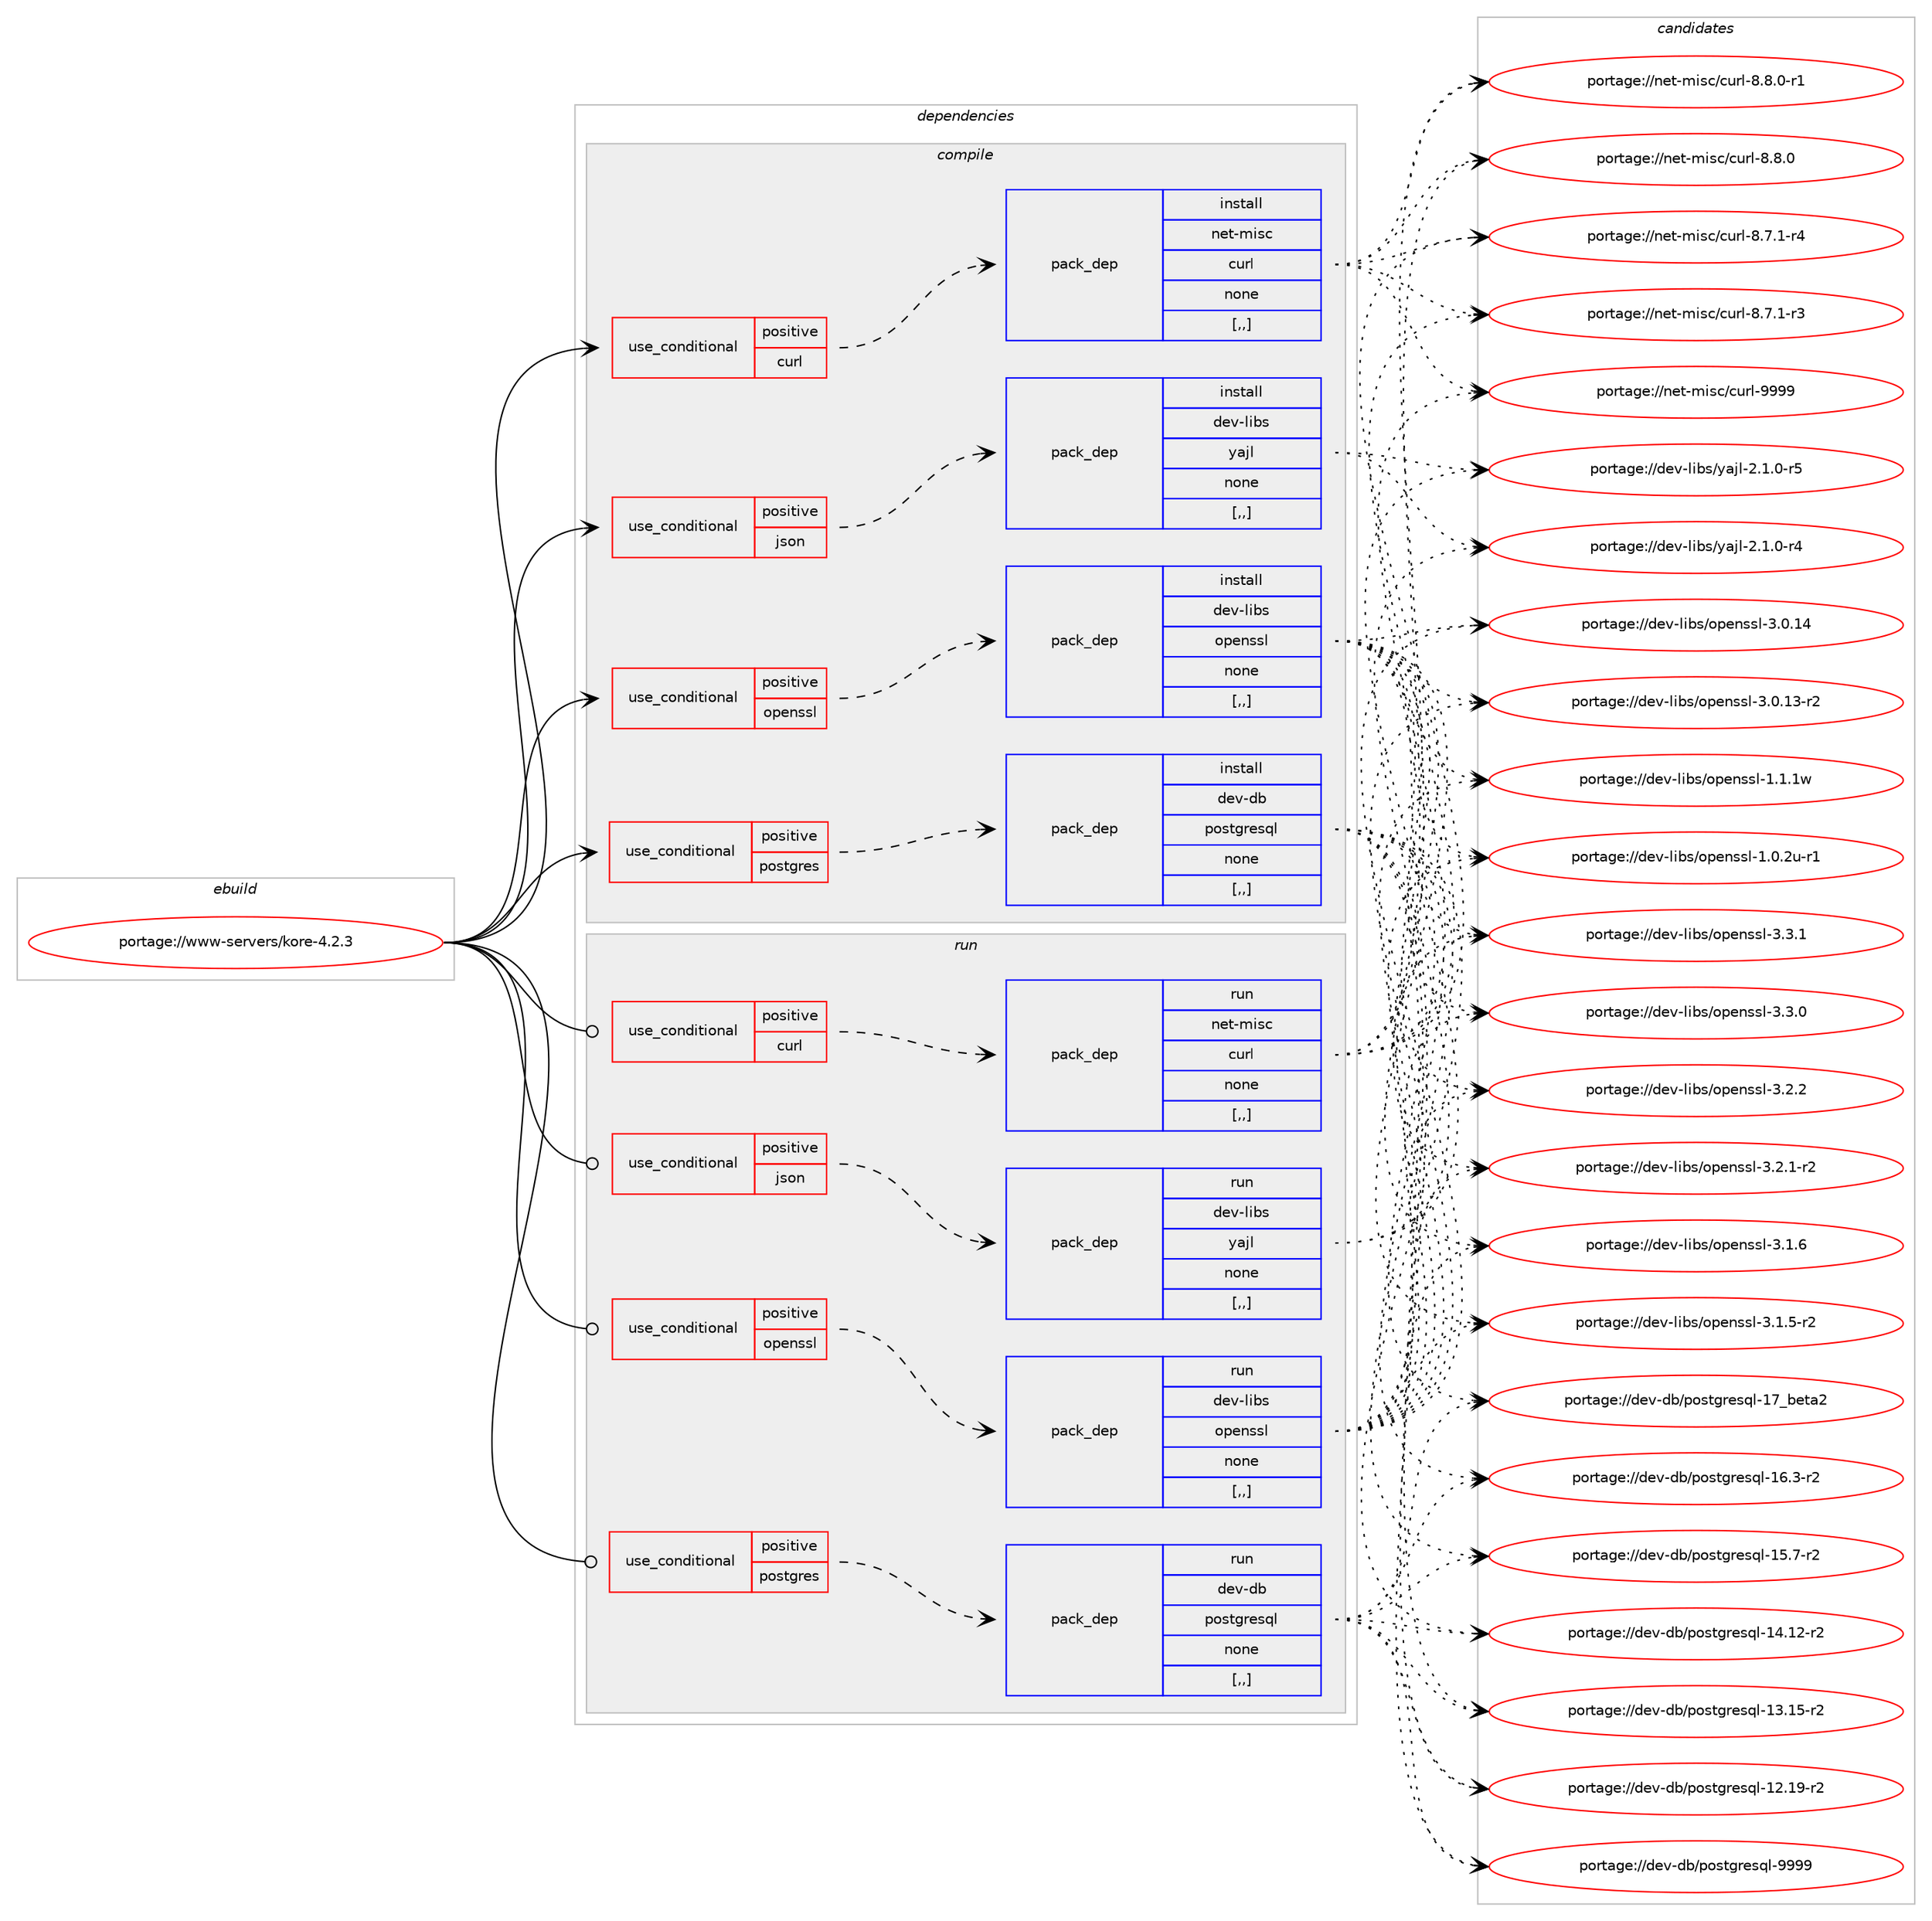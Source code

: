 digraph prolog {

# *************
# Graph options
# *************

newrank=true;
concentrate=true;
compound=true;
graph [rankdir=LR,fontname=Helvetica,fontsize=10,ranksep=1.5];#, ranksep=2.5, nodesep=0.2];
edge  [arrowhead=vee];
node  [fontname=Helvetica,fontsize=10];

# **********
# The ebuild
# **********

subgraph cluster_leftcol {
color=gray;
label=<<i>ebuild</i>>;
id [label="portage://www-servers/kore-4.2.3", color=red, width=4, href="../www-servers/kore-4.2.3.svg"];
}

# ****************
# The dependencies
# ****************

subgraph cluster_midcol {
color=gray;
label=<<i>dependencies</i>>;
subgraph cluster_compile {
fillcolor="#eeeeee";
style=filled;
label=<<i>compile</i>>;
subgraph cond119892 {
dependency450467 [label=<<TABLE BORDER="0" CELLBORDER="1" CELLSPACING="0" CELLPADDING="4"><TR><TD ROWSPAN="3" CELLPADDING="10">use_conditional</TD></TR><TR><TD>positive</TD></TR><TR><TD>curl</TD></TR></TABLE>>, shape=none, color=red];
subgraph pack327209 {
dependency450468 [label=<<TABLE BORDER="0" CELLBORDER="1" CELLSPACING="0" CELLPADDING="4" WIDTH="220"><TR><TD ROWSPAN="6" CELLPADDING="30">pack_dep</TD></TR><TR><TD WIDTH="110">install</TD></TR><TR><TD>net-misc</TD></TR><TR><TD>curl</TD></TR><TR><TD>none</TD></TR><TR><TD>[,,]</TD></TR></TABLE>>, shape=none, color=blue];
}
dependency450467:e -> dependency450468:w [weight=20,style="dashed",arrowhead="vee"];
}
id:e -> dependency450467:w [weight=20,style="solid",arrowhead="vee"];
subgraph cond119893 {
dependency450469 [label=<<TABLE BORDER="0" CELLBORDER="1" CELLSPACING="0" CELLPADDING="4"><TR><TD ROWSPAN="3" CELLPADDING="10">use_conditional</TD></TR><TR><TD>positive</TD></TR><TR><TD>json</TD></TR></TABLE>>, shape=none, color=red];
subgraph pack327210 {
dependency450470 [label=<<TABLE BORDER="0" CELLBORDER="1" CELLSPACING="0" CELLPADDING="4" WIDTH="220"><TR><TD ROWSPAN="6" CELLPADDING="30">pack_dep</TD></TR><TR><TD WIDTH="110">install</TD></TR><TR><TD>dev-libs</TD></TR><TR><TD>yajl</TD></TR><TR><TD>none</TD></TR><TR><TD>[,,]</TD></TR></TABLE>>, shape=none, color=blue];
}
dependency450469:e -> dependency450470:w [weight=20,style="dashed",arrowhead="vee"];
}
id:e -> dependency450469:w [weight=20,style="solid",arrowhead="vee"];
subgraph cond119894 {
dependency450471 [label=<<TABLE BORDER="0" CELLBORDER="1" CELLSPACING="0" CELLPADDING="4"><TR><TD ROWSPAN="3" CELLPADDING="10">use_conditional</TD></TR><TR><TD>positive</TD></TR><TR><TD>openssl</TD></TR></TABLE>>, shape=none, color=red];
subgraph pack327211 {
dependency450472 [label=<<TABLE BORDER="0" CELLBORDER="1" CELLSPACING="0" CELLPADDING="4" WIDTH="220"><TR><TD ROWSPAN="6" CELLPADDING="30">pack_dep</TD></TR><TR><TD WIDTH="110">install</TD></TR><TR><TD>dev-libs</TD></TR><TR><TD>openssl</TD></TR><TR><TD>none</TD></TR><TR><TD>[,,]</TD></TR></TABLE>>, shape=none, color=blue];
}
dependency450471:e -> dependency450472:w [weight=20,style="dashed",arrowhead="vee"];
}
id:e -> dependency450471:w [weight=20,style="solid",arrowhead="vee"];
subgraph cond119895 {
dependency450473 [label=<<TABLE BORDER="0" CELLBORDER="1" CELLSPACING="0" CELLPADDING="4"><TR><TD ROWSPAN="3" CELLPADDING="10">use_conditional</TD></TR><TR><TD>positive</TD></TR><TR><TD>postgres</TD></TR></TABLE>>, shape=none, color=red];
subgraph pack327212 {
dependency450474 [label=<<TABLE BORDER="0" CELLBORDER="1" CELLSPACING="0" CELLPADDING="4" WIDTH="220"><TR><TD ROWSPAN="6" CELLPADDING="30">pack_dep</TD></TR><TR><TD WIDTH="110">install</TD></TR><TR><TD>dev-db</TD></TR><TR><TD>postgresql</TD></TR><TR><TD>none</TD></TR><TR><TD>[,,]</TD></TR></TABLE>>, shape=none, color=blue];
}
dependency450473:e -> dependency450474:w [weight=20,style="dashed",arrowhead="vee"];
}
id:e -> dependency450473:w [weight=20,style="solid",arrowhead="vee"];
}
subgraph cluster_compileandrun {
fillcolor="#eeeeee";
style=filled;
label=<<i>compile and run</i>>;
}
subgraph cluster_run {
fillcolor="#eeeeee";
style=filled;
label=<<i>run</i>>;
subgraph cond119896 {
dependency450475 [label=<<TABLE BORDER="0" CELLBORDER="1" CELLSPACING="0" CELLPADDING="4"><TR><TD ROWSPAN="3" CELLPADDING="10">use_conditional</TD></TR><TR><TD>positive</TD></TR><TR><TD>curl</TD></TR></TABLE>>, shape=none, color=red];
subgraph pack327213 {
dependency450476 [label=<<TABLE BORDER="0" CELLBORDER="1" CELLSPACING="0" CELLPADDING="4" WIDTH="220"><TR><TD ROWSPAN="6" CELLPADDING="30">pack_dep</TD></TR><TR><TD WIDTH="110">run</TD></TR><TR><TD>net-misc</TD></TR><TR><TD>curl</TD></TR><TR><TD>none</TD></TR><TR><TD>[,,]</TD></TR></TABLE>>, shape=none, color=blue];
}
dependency450475:e -> dependency450476:w [weight=20,style="dashed",arrowhead="vee"];
}
id:e -> dependency450475:w [weight=20,style="solid",arrowhead="odot"];
subgraph cond119897 {
dependency450477 [label=<<TABLE BORDER="0" CELLBORDER="1" CELLSPACING="0" CELLPADDING="4"><TR><TD ROWSPAN="3" CELLPADDING="10">use_conditional</TD></TR><TR><TD>positive</TD></TR><TR><TD>json</TD></TR></TABLE>>, shape=none, color=red];
subgraph pack327214 {
dependency450478 [label=<<TABLE BORDER="0" CELLBORDER="1" CELLSPACING="0" CELLPADDING="4" WIDTH="220"><TR><TD ROWSPAN="6" CELLPADDING="30">pack_dep</TD></TR><TR><TD WIDTH="110">run</TD></TR><TR><TD>dev-libs</TD></TR><TR><TD>yajl</TD></TR><TR><TD>none</TD></TR><TR><TD>[,,]</TD></TR></TABLE>>, shape=none, color=blue];
}
dependency450477:e -> dependency450478:w [weight=20,style="dashed",arrowhead="vee"];
}
id:e -> dependency450477:w [weight=20,style="solid",arrowhead="odot"];
subgraph cond119898 {
dependency450479 [label=<<TABLE BORDER="0" CELLBORDER="1" CELLSPACING="0" CELLPADDING="4"><TR><TD ROWSPAN="3" CELLPADDING="10">use_conditional</TD></TR><TR><TD>positive</TD></TR><TR><TD>openssl</TD></TR></TABLE>>, shape=none, color=red];
subgraph pack327215 {
dependency450480 [label=<<TABLE BORDER="0" CELLBORDER="1" CELLSPACING="0" CELLPADDING="4" WIDTH="220"><TR><TD ROWSPAN="6" CELLPADDING="30">pack_dep</TD></TR><TR><TD WIDTH="110">run</TD></TR><TR><TD>dev-libs</TD></TR><TR><TD>openssl</TD></TR><TR><TD>none</TD></TR><TR><TD>[,,]</TD></TR></TABLE>>, shape=none, color=blue];
}
dependency450479:e -> dependency450480:w [weight=20,style="dashed",arrowhead="vee"];
}
id:e -> dependency450479:w [weight=20,style="solid",arrowhead="odot"];
subgraph cond119899 {
dependency450481 [label=<<TABLE BORDER="0" CELLBORDER="1" CELLSPACING="0" CELLPADDING="4"><TR><TD ROWSPAN="3" CELLPADDING="10">use_conditional</TD></TR><TR><TD>positive</TD></TR><TR><TD>postgres</TD></TR></TABLE>>, shape=none, color=red];
subgraph pack327216 {
dependency450482 [label=<<TABLE BORDER="0" CELLBORDER="1" CELLSPACING="0" CELLPADDING="4" WIDTH="220"><TR><TD ROWSPAN="6" CELLPADDING="30">pack_dep</TD></TR><TR><TD WIDTH="110">run</TD></TR><TR><TD>dev-db</TD></TR><TR><TD>postgresql</TD></TR><TR><TD>none</TD></TR><TR><TD>[,,]</TD></TR></TABLE>>, shape=none, color=blue];
}
dependency450481:e -> dependency450482:w [weight=20,style="dashed",arrowhead="vee"];
}
id:e -> dependency450481:w [weight=20,style="solid",arrowhead="odot"];
}
}

# **************
# The candidates
# **************

subgraph cluster_choices {
rank=same;
color=gray;
label=<<i>candidates</i>>;

subgraph choice327209 {
color=black;
nodesep=1;
choice110101116451091051159947991171141084557575757 [label="portage://net-misc/curl-9999", color=red, width=4,href="../net-misc/curl-9999.svg"];
choice110101116451091051159947991171141084556465646484511449 [label="portage://net-misc/curl-8.8.0-r1", color=red, width=4,href="../net-misc/curl-8.8.0-r1.svg"];
choice11010111645109105115994799117114108455646564648 [label="portage://net-misc/curl-8.8.0", color=red, width=4,href="../net-misc/curl-8.8.0.svg"];
choice110101116451091051159947991171141084556465546494511452 [label="portage://net-misc/curl-8.7.1-r4", color=red, width=4,href="../net-misc/curl-8.7.1-r4.svg"];
choice110101116451091051159947991171141084556465546494511451 [label="portage://net-misc/curl-8.7.1-r3", color=red, width=4,href="../net-misc/curl-8.7.1-r3.svg"];
dependency450468:e -> choice110101116451091051159947991171141084557575757:w [style=dotted,weight="100"];
dependency450468:e -> choice110101116451091051159947991171141084556465646484511449:w [style=dotted,weight="100"];
dependency450468:e -> choice11010111645109105115994799117114108455646564648:w [style=dotted,weight="100"];
dependency450468:e -> choice110101116451091051159947991171141084556465546494511452:w [style=dotted,weight="100"];
dependency450468:e -> choice110101116451091051159947991171141084556465546494511451:w [style=dotted,weight="100"];
}
subgraph choice327210 {
color=black;
nodesep=1;
choice100101118451081059811547121971061084550464946484511453 [label="portage://dev-libs/yajl-2.1.0-r5", color=red, width=4,href="../dev-libs/yajl-2.1.0-r5.svg"];
choice100101118451081059811547121971061084550464946484511452 [label="portage://dev-libs/yajl-2.1.0-r4", color=red, width=4,href="../dev-libs/yajl-2.1.0-r4.svg"];
dependency450470:e -> choice100101118451081059811547121971061084550464946484511453:w [style=dotted,weight="100"];
dependency450470:e -> choice100101118451081059811547121971061084550464946484511452:w [style=dotted,weight="100"];
}
subgraph choice327211 {
color=black;
nodesep=1;
choice100101118451081059811547111112101110115115108455146514649 [label="portage://dev-libs/openssl-3.3.1", color=red, width=4,href="../dev-libs/openssl-3.3.1.svg"];
choice100101118451081059811547111112101110115115108455146514648 [label="portage://dev-libs/openssl-3.3.0", color=red, width=4,href="../dev-libs/openssl-3.3.0.svg"];
choice100101118451081059811547111112101110115115108455146504650 [label="portage://dev-libs/openssl-3.2.2", color=red, width=4,href="../dev-libs/openssl-3.2.2.svg"];
choice1001011184510810598115471111121011101151151084551465046494511450 [label="portage://dev-libs/openssl-3.2.1-r2", color=red, width=4,href="../dev-libs/openssl-3.2.1-r2.svg"];
choice100101118451081059811547111112101110115115108455146494654 [label="portage://dev-libs/openssl-3.1.6", color=red, width=4,href="../dev-libs/openssl-3.1.6.svg"];
choice1001011184510810598115471111121011101151151084551464946534511450 [label="portage://dev-libs/openssl-3.1.5-r2", color=red, width=4,href="../dev-libs/openssl-3.1.5-r2.svg"];
choice10010111845108105981154711111210111011511510845514648464952 [label="portage://dev-libs/openssl-3.0.14", color=red, width=4,href="../dev-libs/openssl-3.0.14.svg"];
choice100101118451081059811547111112101110115115108455146484649514511450 [label="portage://dev-libs/openssl-3.0.13-r2", color=red, width=4,href="../dev-libs/openssl-3.0.13-r2.svg"];
choice100101118451081059811547111112101110115115108454946494649119 [label="portage://dev-libs/openssl-1.1.1w", color=red, width=4,href="../dev-libs/openssl-1.1.1w.svg"];
choice1001011184510810598115471111121011101151151084549464846501174511449 [label="portage://dev-libs/openssl-1.0.2u-r1", color=red, width=4,href="../dev-libs/openssl-1.0.2u-r1.svg"];
dependency450472:e -> choice100101118451081059811547111112101110115115108455146514649:w [style=dotted,weight="100"];
dependency450472:e -> choice100101118451081059811547111112101110115115108455146514648:w [style=dotted,weight="100"];
dependency450472:e -> choice100101118451081059811547111112101110115115108455146504650:w [style=dotted,weight="100"];
dependency450472:e -> choice1001011184510810598115471111121011101151151084551465046494511450:w [style=dotted,weight="100"];
dependency450472:e -> choice100101118451081059811547111112101110115115108455146494654:w [style=dotted,weight="100"];
dependency450472:e -> choice1001011184510810598115471111121011101151151084551464946534511450:w [style=dotted,weight="100"];
dependency450472:e -> choice10010111845108105981154711111210111011511510845514648464952:w [style=dotted,weight="100"];
dependency450472:e -> choice100101118451081059811547111112101110115115108455146484649514511450:w [style=dotted,weight="100"];
dependency450472:e -> choice100101118451081059811547111112101110115115108454946494649119:w [style=dotted,weight="100"];
dependency450472:e -> choice1001011184510810598115471111121011101151151084549464846501174511449:w [style=dotted,weight="100"];
}
subgraph choice327212 {
color=black;
nodesep=1;
choice1001011184510098471121111151161031141011151131084557575757 [label="portage://dev-db/postgresql-9999", color=red, width=4,href="../dev-db/postgresql-9999.svg"];
choice10010111845100984711211111511610311410111511310845495595981011169750 [label="portage://dev-db/postgresql-17_beta2", color=red, width=4,href="../dev-db/postgresql-17_beta2.svg"];
choice10010111845100984711211111511610311410111511310845495446514511450 [label="portage://dev-db/postgresql-16.3-r2", color=red, width=4,href="../dev-db/postgresql-16.3-r2.svg"];
choice10010111845100984711211111511610311410111511310845495346554511450 [label="portage://dev-db/postgresql-15.7-r2", color=red, width=4,href="../dev-db/postgresql-15.7-r2.svg"];
choice1001011184510098471121111151161031141011151131084549524649504511450 [label="portage://dev-db/postgresql-14.12-r2", color=red, width=4,href="../dev-db/postgresql-14.12-r2.svg"];
choice1001011184510098471121111151161031141011151131084549514649534511450 [label="portage://dev-db/postgresql-13.15-r2", color=red, width=4,href="../dev-db/postgresql-13.15-r2.svg"];
choice1001011184510098471121111151161031141011151131084549504649574511450 [label="portage://dev-db/postgresql-12.19-r2", color=red, width=4,href="../dev-db/postgresql-12.19-r2.svg"];
dependency450474:e -> choice1001011184510098471121111151161031141011151131084557575757:w [style=dotted,weight="100"];
dependency450474:e -> choice10010111845100984711211111511610311410111511310845495595981011169750:w [style=dotted,weight="100"];
dependency450474:e -> choice10010111845100984711211111511610311410111511310845495446514511450:w [style=dotted,weight="100"];
dependency450474:e -> choice10010111845100984711211111511610311410111511310845495346554511450:w [style=dotted,weight="100"];
dependency450474:e -> choice1001011184510098471121111151161031141011151131084549524649504511450:w [style=dotted,weight="100"];
dependency450474:e -> choice1001011184510098471121111151161031141011151131084549514649534511450:w [style=dotted,weight="100"];
dependency450474:e -> choice1001011184510098471121111151161031141011151131084549504649574511450:w [style=dotted,weight="100"];
}
subgraph choice327213 {
color=black;
nodesep=1;
choice110101116451091051159947991171141084557575757 [label="portage://net-misc/curl-9999", color=red, width=4,href="../net-misc/curl-9999.svg"];
choice110101116451091051159947991171141084556465646484511449 [label="portage://net-misc/curl-8.8.0-r1", color=red, width=4,href="../net-misc/curl-8.8.0-r1.svg"];
choice11010111645109105115994799117114108455646564648 [label="portage://net-misc/curl-8.8.0", color=red, width=4,href="../net-misc/curl-8.8.0.svg"];
choice110101116451091051159947991171141084556465546494511452 [label="portage://net-misc/curl-8.7.1-r4", color=red, width=4,href="../net-misc/curl-8.7.1-r4.svg"];
choice110101116451091051159947991171141084556465546494511451 [label="portage://net-misc/curl-8.7.1-r3", color=red, width=4,href="../net-misc/curl-8.7.1-r3.svg"];
dependency450476:e -> choice110101116451091051159947991171141084557575757:w [style=dotted,weight="100"];
dependency450476:e -> choice110101116451091051159947991171141084556465646484511449:w [style=dotted,weight="100"];
dependency450476:e -> choice11010111645109105115994799117114108455646564648:w [style=dotted,weight="100"];
dependency450476:e -> choice110101116451091051159947991171141084556465546494511452:w [style=dotted,weight="100"];
dependency450476:e -> choice110101116451091051159947991171141084556465546494511451:w [style=dotted,weight="100"];
}
subgraph choice327214 {
color=black;
nodesep=1;
choice100101118451081059811547121971061084550464946484511453 [label="portage://dev-libs/yajl-2.1.0-r5", color=red, width=4,href="../dev-libs/yajl-2.1.0-r5.svg"];
choice100101118451081059811547121971061084550464946484511452 [label="portage://dev-libs/yajl-2.1.0-r4", color=red, width=4,href="../dev-libs/yajl-2.1.0-r4.svg"];
dependency450478:e -> choice100101118451081059811547121971061084550464946484511453:w [style=dotted,weight="100"];
dependency450478:e -> choice100101118451081059811547121971061084550464946484511452:w [style=dotted,weight="100"];
}
subgraph choice327215 {
color=black;
nodesep=1;
choice100101118451081059811547111112101110115115108455146514649 [label="portage://dev-libs/openssl-3.3.1", color=red, width=4,href="../dev-libs/openssl-3.3.1.svg"];
choice100101118451081059811547111112101110115115108455146514648 [label="portage://dev-libs/openssl-3.3.0", color=red, width=4,href="../dev-libs/openssl-3.3.0.svg"];
choice100101118451081059811547111112101110115115108455146504650 [label="portage://dev-libs/openssl-3.2.2", color=red, width=4,href="../dev-libs/openssl-3.2.2.svg"];
choice1001011184510810598115471111121011101151151084551465046494511450 [label="portage://dev-libs/openssl-3.2.1-r2", color=red, width=4,href="../dev-libs/openssl-3.2.1-r2.svg"];
choice100101118451081059811547111112101110115115108455146494654 [label="portage://dev-libs/openssl-3.1.6", color=red, width=4,href="../dev-libs/openssl-3.1.6.svg"];
choice1001011184510810598115471111121011101151151084551464946534511450 [label="portage://dev-libs/openssl-3.1.5-r2", color=red, width=4,href="../dev-libs/openssl-3.1.5-r2.svg"];
choice10010111845108105981154711111210111011511510845514648464952 [label="portage://dev-libs/openssl-3.0.14", color=red, width=4,href="../dev-libs/openssl-3.0.14.svg"];
choice100101118451081059811547111112101110115115108455146484649514511450 [label="portage://dev-libs/openssl-3.0.13-r2", color=red, width=4,href="../dev-libs/openssl-3.0.13-r2.svg"];
choice100101118451081059811547111112101110115115108454946494649119 [label="portage://dev-libs/openssl-1.1.1w", color=red, width=4,href="../dev-libs/openssl-1.1.1w.svg"];
choice1001011184510810598115471111121011101151151084549464846501174511449 [label="portage://dev-libs/openssl-1.0.2u-r1", color=red, width=4,href="../dev-libs/openssl-1.0.2u-r1.svg"];
dependency450480:e -> choice100101118451081059811547111112101110115115108455146514649:w [style=dotted,weight="100"];
dependency450480:e -> choice100101118451081059811547111112101110115115108455146514648:w [style=dotted,weight="100"];
dependency450480:e -> choice100101118451081059811547111112101110115115108455146504650:w [style=dotted,weight="100"];
dependency450480:e -> choice1001011184510810598115471111121011101151151084551465046494511450:w [style=dotted,weight="100"];
dependency450480:e -> choice100101118451081059811547111112101110115115108455146494654:w [style=dotted,weight="100"];
dependency450480:e -> choice1001011184510810598115471111121011101151151084551464946534511450:w [style=dotted,weight="100"];
dependency450480:e -> choice10010111845108105981154711111210111011511510845514648464952:w [style=dotted,weight="100"];
dependency450480:e -> choice100101118451081059811547111112101110115115108455146484649514511450:w [style=dotted,weight="100"];
dependency450480:e -> choice100101118451081059811547111112101110115115108454946494649119:w [style=dotted,weight="100"];
dependency450480:e -> choice1001011184510810598115471111121011101151151084549464846501174511449:w [style=dotted,weight="100"];
}
subgraph choice327216 {
color=black;
nodesep=1;
choice1001011184510098471121111151161031141011151131084557575757 [label="portage://dev-db/postgresql-9999", color=red, width=4,href="../dev-db/postgresql-9999.svg"];
choice10010111845100984711211111511610311410111511310845495595981011169750 [label="portage://dev-db/postgresql-17_beta2", color=red, width=4,href="../dev-db/postgresql-17_beta2.svg"];
choice10010111845100984711211111511610311410111511310845495446514511450 [label="portage://dev-db/postgresql-16.3-r2", color=red, width=4,href="../dev-db/postgresql-16.3-r2.svg"];
choice10010111845100984711211111511610311410111511310845495346554511450 [label="portage://dev-db/postgresql-15.7-r2", color=red, width=4,href="../dev-db/postgresql-15.7-r2.svg"];
choice1001011184510098471121111151161031141011151131084549524649504511450 [label="portage://dev-db/postgresql-14.12-r2", color=red, width=4,href="../dev-db/postgresql-14.12-r2.svg"];
choice1001011184510098471121111151161031141011151131084549514649534511450 [label="portage://dev-db/postgresql-13.15-r2", color=red, width=4,href="../dev-db/postgresql-13.15-r2.svg"];
choice1001011184510098471121111151161031141011151131084549504649574511450 [label="portage://dev-db/postgresql-12.19-r2", color=red, width=4,href="../dev-db/postgresql-12.19-r2.svg"];
dependency450482:e -> choice1001011184510098471121111151161031141011151131084557575757:w [style=dotted,weight="100"];
dependency450482:e -> choice10010111845100984711211111511610311410111511310845495595981011169750:w [style=dotted,weight="100"];
dependency450482:e -> choice10010111845100984711211111511610311410111511310845495446514511450:w [style=dotted,weight="100"];
dependency450482:e -> choice10010111845100984711211111511610311410111511310845495346554511450:w [style=dotted,weight="100"];
dependency450482:e -> choice1001011184510098471121111151161031141011151131084549524649504511450:w [style=dotted,weight="100"];
dependency450482:e -> choice1001011184510098471121111151161031141011151131084549514649534511450:w [style=dotted,weight="100"];
dependency450482:e -> choice1001011184510098471121111151161031141011151131084549504649574511450:w [style=dotted,weight="100"];
}
}

}
